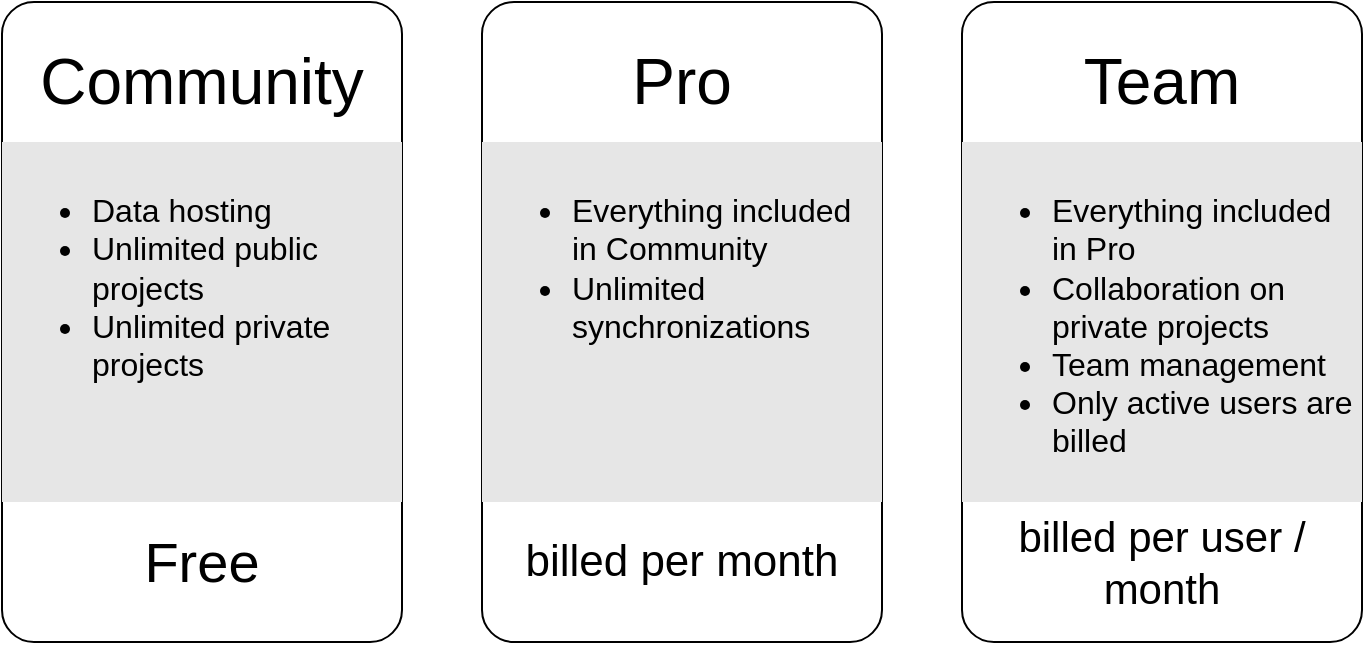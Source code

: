 <mxfile version="13.10.1" type="device"><diagram id="fUwDNz3qoij1u1tpDORL" name="Page-1"><mxGraphModel dx="745" dy="1302" grid="0" gridSize="10" guides="1" tooltips="1" connect="1" arrows="1" fold="1" page="1" pageScale="1" pageWidth="1169" pageHeight="827" math="0" shadow="0"><root><mxCell id="0"/><mxCell id="1" parent="0"/><mxCell id="J26kYHq_NtT189oX3Vej-1" value="" style="rounded=1;whiteSpace=wrap;html=1;arcSize=8;" vertex="1" parent="1"><mxGeometry x="80" y="150" width="200" height="320" as="geometry"/></mxCell><mxCell id="J26kYHq_NtT189oX3Vej-3" value="&lt;font style=&quot;font-size: 32px&quot;&gt;Community&lt;/font&gt;" style="text;html=1;strokeColor=none;fillColor=none;align=center;verticalAlign=middle;whiteSpace=wrap;rounded=0;" vertex="1" parent="1"><mxGeometry x="80" y="150" width="200" height="80" as="geometry"/></mxCell><mxCell id="J26kYHq_NtT189oX3Vej-4" value="&lt;font style=&quot;font-size: 28px&quot;&gt;Free&lt;/font&gt;" style="text;html=1;strokeColor=none;fillColor=none;align=center;verticalAlign=middle;whiteSpace=wrap;rounded=0;" vertex="1" parent="1"><mxGeometry x="80" y="390" width="200" height="80" as="geometry"/></mxCell><mxCell id="J26kYHq_NtT189oX3Vej-6" value="&lt;font style=&quot;font-size: 16px&quot;&gt;&lt;br&gt;&lt;/font&gt;&lt;ul style=&quot;font-size: 16px&quot;&gt;&lt;li&gt;&lt;font style=&quot;font-size: 16px&quot;&gt;Data hosting&lt;/font&gt;&lt;/li&gt;&lt;li&gt;&lt;font style=&quot;font-size: 16px&quot;&gt;Unlimited public projects&lt;/font&gt;&lt;/li&gt;&lt;li&gt;&lt;font style=&quot;font-size: 16px&quot;&gt;Unlimited private projects&lt;/font&gt;&lt;/li&gt;&lt;/ul&gt;" style="text;html=1;strokeColor=none;spacing=5;spacingTop=-20;whiteSpace=wrap;overflow=hidden;rounded=0;fillColor=#E6E6E6;" vertex="1" parent="1"><mxGeometry x="80" y="220" width="200" height="180" as="geometry"/></mxCell><mxCell id="J26kYHq_NtT189oX3Vej-7" value="" style="rounded=1;whiteSpace=wrap;html=1;arcSize=8;" vertex="1" parent="1"><mxGeometry x="320" y="150" width="200" height="320" as="geometry"/></mxCell><mxCell id="J26kYHq_NtT189oX3Vej-8" value="&lt;font style=&quot;font-size: 32px&quot;&gt;Pro&lt;/font&gt;" style="text;html=1;strokeColor=none;fillColor=none;align=center;verticalAlign=middle;whiteSpace=wrap;rounded=0;" vertex="1" parent="1"><mxGeometry x="320" y="150" width="200" height="80" as="geometry"/></mxCell><mxCell id="J26kYHq_NtT189oX3Vej-9" value="&lt;font style=&quot;font-size: 22px&quot;&gt;billed per month&lt;br&gt;&lt;/font&gt;" style="text;html=1;strokeColor=none;fillColor=none;align=center;verticalAlign=middle;whiteSpace=wrap;rounded=0;" vertex="1" parent="1"><mxGeometry x="320" y="390" width="200" height="80" as="geometry"/></mxCell><mxCell id="J26kYHq_NtT189oX3Vej-10" value="&lt;font style=&quot;font-size: 16px&quot;&gt;&lt;br&gt;&lt;/font&gt;&lt;ul style=&quot;font-size: 16px&quot;&gt;&lt;li&gt;&lt;font style=&quot;font-size: 16px&quot;&gt;Everything included in Community&lt;br&gt;&lt;/font&gt;&lt;/li&gt;&lt;li&gt;&lt;font style=&quot;font-size: 16px&quot;&gt;Unlimited synchronizations&lt;br&gt;&lt;/font&gt;&lt;/li&gt;&lt;/ul&gt;" style="text;html=1;strokeColor=none;spacing=5;spacingTop=-20;whiteSpace=wrap;overflow=hidden;rounded=0;fillColor=#E6E6E6;" vertex="1" parent="1"><mxGeometry x="320" y="220" width="200" height="180" as="geometry"/></mxCell><mxCell id="J26kYHq_NtT189oX3Vej-11" value="" style="rounded=1;whiteSpace=wrap;html=1;arcSize=8;" vertex="1" parent="1"><mxGeometry x="560" y="150" width="200" height="320" as="geometry"/></mxCell><mxCell id="J26kYHq_NtT189oX3Vej-12" value="&lt;font style=&quot;font-size: 32px&quot;&gt;Team&lt;/font&gt;" style="text;html=1;strokeColor=none;fillColor=none;align=center;verticalAlign=middle;whiteSpace=wrap;rounded=0;" vertex="1" parent="1"><mxGeometry x="560" y="150" width="200" height="80" as="geometry"/></mxCell><mxCell id="J26kYHq_NtT189oX3Vej-13" value="&lt;font style=&quot;font-size: 21px&quot;&gt;billed per user / month&lt;br&gt;&lt;/font&gt;" style="text;html=1;strokeColor=none;fillColor=none;align=center;verticalAlign=middle;whiteSpace=wrap;rounded=0;" vertex="1" parent="1"><mxGeometry x="560" y="390" width="200" height="80" as="geometry"/></mxCell><mxCell id="J26kYHq_NtT189oX3Vej-14" value="&lt;font style=&quot;font-size: 16px&quot;&gt;&lt;br&gt;&lt;/font&gt;&lt;ul style=&quot;font-size: 16px&quot;&gt;&lt;li&gt;&lt;font style=&quot;font-size: 16px&quot;&gt;Everything included in Pro&lt;br&gt;&lt;/font&gt;&lt;/li&gt;&lt;li&gt;&lt;font style=&quot;font-size: 16px&quot;&gt;Collaboration on private projects&lt;/font&gt;&lt;/li&gt;&lt;li&gt;&lt;font style=&quot;font-size: 16px&quot;&gt;Team management&lt;/font&gt;&lt;/li&gt;&lt;li&gt;&lt;font style=&quot;font-size: 16px&quot;&gt;Only active users are billed&lt;br&gt;&lt;/font&gt;&lt;/li&gt;&lt;/ul&gt;" style="text;html=1;strokeColor=none;spacing=5;spacingTop=-20;whiteSpace=wrap;overflow=hidden;rounded=0;fillColor=#E6E6E6;" vertex="1" parent="1"><mxGeometry x="560" y="220" width="200" height="180" as="geometry"/></mxCell></root></mxGraphModel></diagram></mxfile>